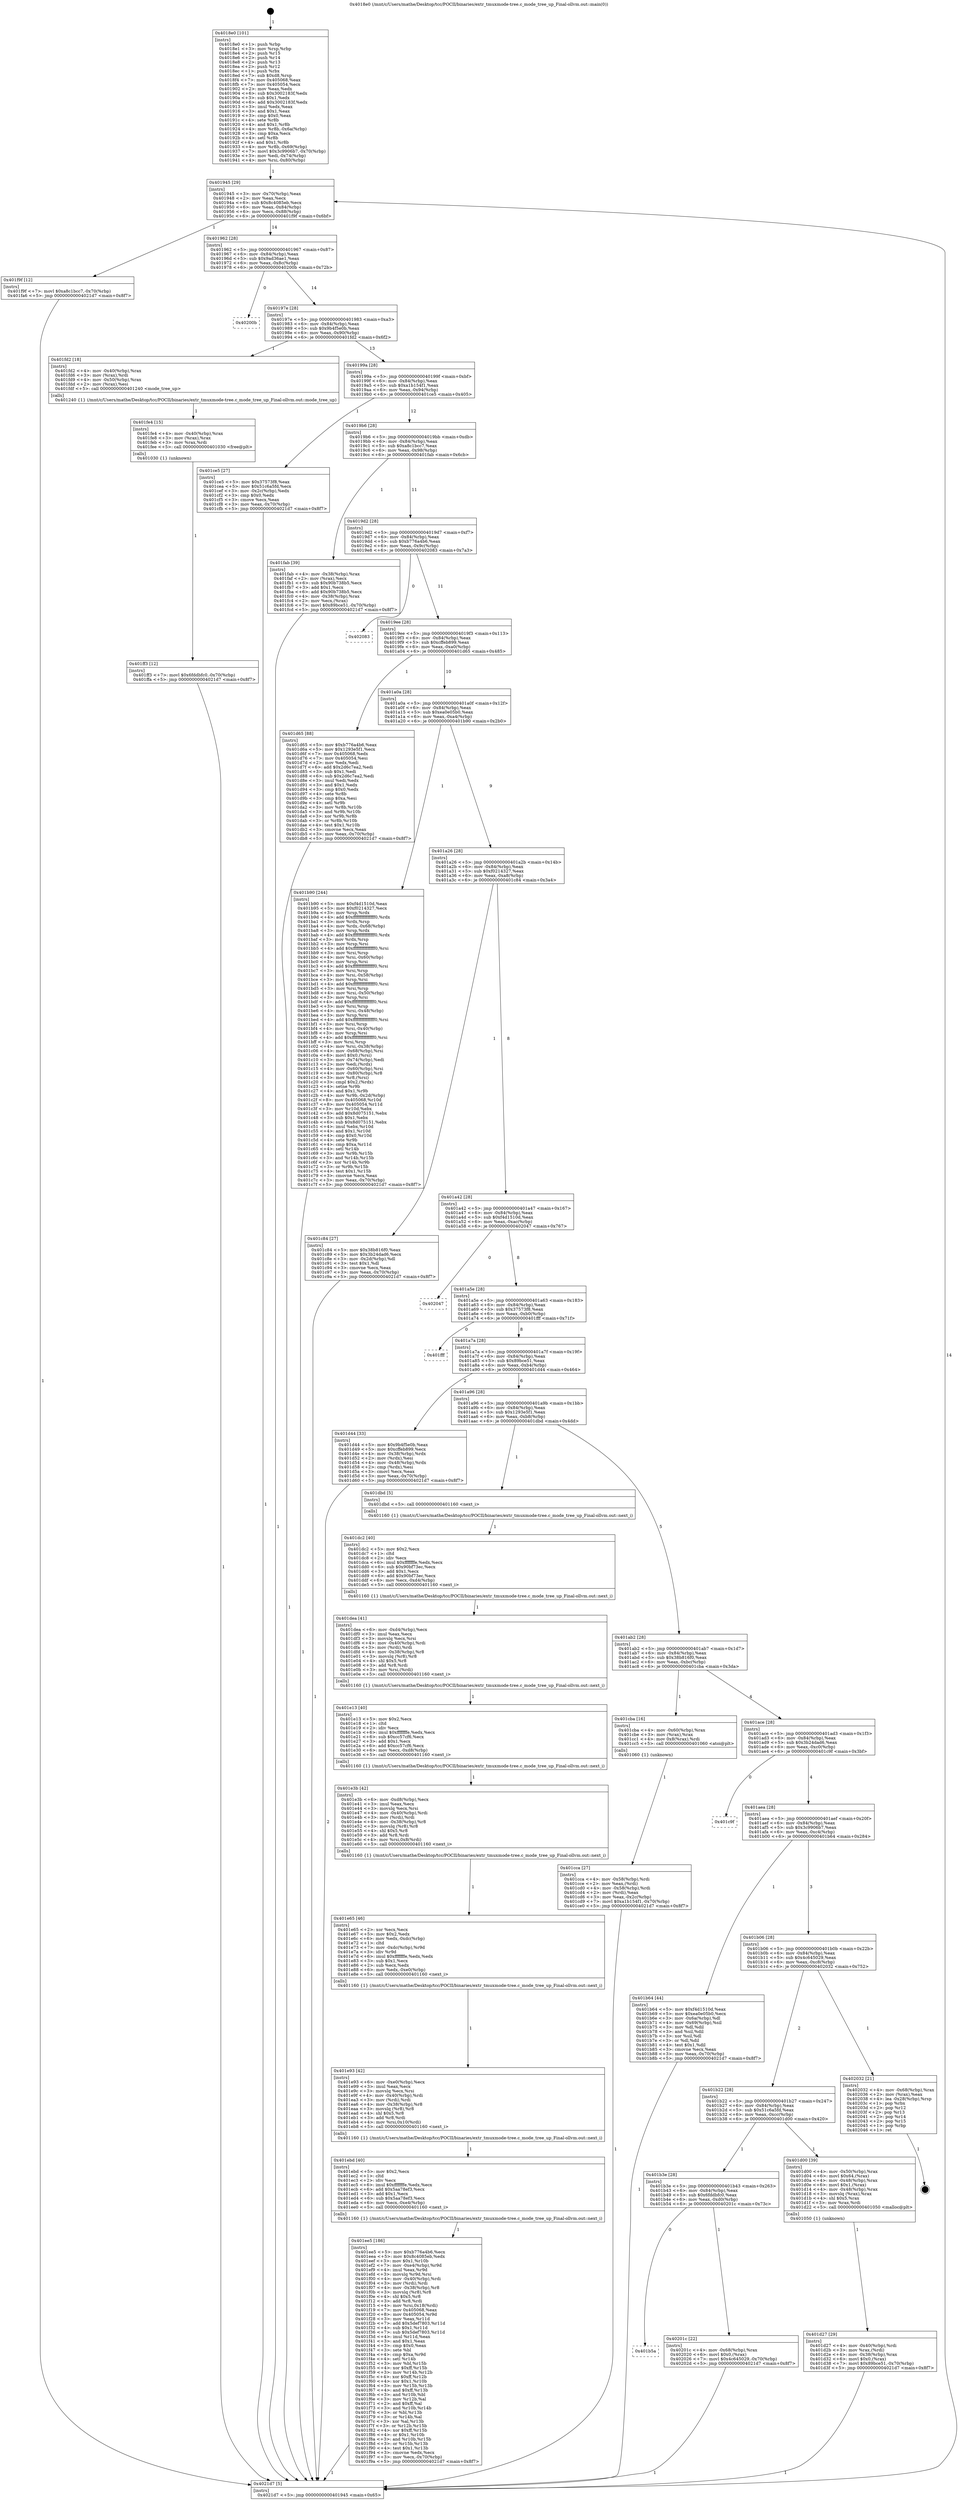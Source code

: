 digraph "0x4018e0" {
  label = "0x4018e0 (/mnt/c/Users/mathe/Desktop/tcc/POCII/binaries/extr_tmuxmode-tree.c_mode_tree_up_Final-ollvm.out::main(0))"
  labelloc = "t"
  node[shape=record]

  Entry [label="",width=0.3,height=0.3,shape=circle,fillcolor=black,style=filled]
  "0x401945" [label="{
     0x401945 [29]\l
     | [instrs]\l
     &nbsp;&nbsp;0x401945 \<+3\>: mov -0x70(%rbp),%eax\l
     &nbsp;&nbsp;0x401948 \<+2\>: mov %eax,%ecx\l
     &nbsp;&nbsp;0x40194a \<+6\>: sub $0x8c4085eb,%ecx\l
     &nbsp;&nbsp;0x401950 \<+6\>: mov %eax,-0x84(%rbp)\l
     &nbsp;&nbsp;0x401956 \<+6\>: mov %ecx,-0x88(%rbp)\l
     &nbsp;&nbsp;0x40195c \<+6\>: je 0000000000401f9f \<main+0x6bf\>\l
  }"]
  "0x401f9f" [label="{
     0x401f9f [12]\l
     | [instrs]\l
     &nbsp;&nbsp;0x401f9f \<+7\>: movl $0xa8c1bcc7,-0x70(%rbp)\l
     &nbsp;&nbsp;0x401fa6 \<+5\>: jmp 00000000004021d7 \<main+0x8f7\>\l
  }"]
  "0x401962" [label="{
     0x401962 [28]\l
     | [instrs]\l
     &nbsp;&nbsp;0x401962 \<+5\>: jmp 0000000000401967 \<main+0x87\>\l
     &nbsp;&nbsp;0x401967 \<+6\>: mov -0x84(%rbp),%eax\l
     &nbsp;&nbsp;0x40196d \<+5\>: sub $0x9ad36ae1,%eax\l
     &nbsp;&nbsp;0x401972 \<+6\>: mov %eax,-0x8c(%rbp)\l
     &nbsp;&nbsp;0x401978 \<+6\>: je 000000000040200b \<main+0x72b\>\l
  }"]
  Exit [label="",width=0.3,height=0.3,shape=circle,fillcolor=black,style=filled,peripheries=2]
  "0x40200b" [label="{
     0x40200b\l
  }", style=dashed]
  "0x40197e" [label="{
     0x40197e [28]\l
     | [instrs]\l
     &nbsp;&nbsp;0x40197e \<+5\>: jmp 0000000000401983 \<main+0xa3\>\l
     &nbsp;&nbsp;0x401983 \<+6\>: mov -0x84(%rbp),%eax\l
     &nbsp;&nbsp;0x401989 \<+5\>: sub $0x9b4f5e0b,%eax\l
     &nbsp;&nbsp;0x40198e \<+6\>: mov %eax,-0x90(%rbp)\l
     &nbsp;&nbsp;0x401994 \<+6\>: je 0000000000401fd2 \<main+0x6f2\>\l
  }"]
  "0x401b5a" [label="{
     0x401b5a\l
  }", style=dashed]
  "0x401fd2" [label="{
     0x401fd2 [18]\l
     | [instrs]\l
     &nbsp;&nbsp;0x401fd2 \<+4\>: mov -0x40(%rbp),%rax\l
     &nbsp;&nbsp;0x401fd6 \<+3\>: mov (%rax),%rdi\l
     &nbsp;&nbsp;0x401fd9 \<+4\>: mov -0x50(%rbp),%rax\l
     &nbsp;&nbsp;0x401fdd \<+2\>: mov (%rax),%esi\l
     &nbsp;&nbsp;0x401fdf \<+5\>: call 0000000000401240 \<mode_tree_up\>\l
     | [calls]\l
     &nbsp;&nbsp;0x401240 \{1\} (/mnt/c/Users/mathe/Desktop/tcc/POCII/binaries/extr_tmuxmode-tree.c_mode_tree_up_Final-ollvm.out::mode_tree_up)\l
  }"]
  "0x40199a" [label="{
     0x40199a [28]\l
     | [instrs]\l
     &nbsp;&nbsp;0x40199a \<+5\>: jmp 000000000040199f \<main+0xbf\>\l
     &nbsp;&nbsp;0x40199f \<+6\>: mov -0x84(%rbp),%eax\l
     &nbsp;&nbsp;0x4019a5 \<+5\>: sub $0xa1b154f1,%eax\l
     &nbsp;&nbsp;0x4019aa \<+6\>: mov %eax,-0x94(%rbp)\l
     &nbsp;&nbsp;0x4019b0 \<+6\>: je 0000000000401ce5 \<main+0x405\>\l
  }"]
  "0x40201c" [label="{
     0x40201c [22]\l
     | [instrs]\l
     &nbsp;&nbsp;0x40201c \<+4\>: mov -0x68(%rbp),%rax\l
     &nbsp;&nbsp;0x402020 \<+6\>: movl $0x0,(%rax)\l
     &nbsp;&nbsp;0x402026 \<+7\>: movl $0x4c645029,-0x70(%rbp)\l
     &nbsp;&nbsp;0x40202d \<+5\>: jmp 00000000004021d7 \<main+0x8f7\>\l
  }"]
  "0x401ce5" [label="{
     0x401ce5 [27]\l
     | [instrs]\l
     &nbsp;&nbsp;0x401ce5 \<+5\>: mov $0x37573f8,%eax\l
     &nbsp;&nbsp;0x401cea \<+5\>: mov $0x51c6a5fd,%ecx\l
     &nbsp;&nbsp;0x401cef \<+3\>: mov -0x2c(%rbp),%edx\l
     &nbsp;&nbsp;0x401cf2 \<+3\>: cmp $0x0,%edx\l
     &nbsp;&nbsp;0x401cf5 \<+3\>: cmove %ecx,%eax\l
     &nbsp;&nbsp;0x401cf8 \<+3\>: mov %eax,-0x70(%rbp)\l
     &nbsp;&nbsp;0x401cfb \<+5\>: jmp 00000000004021d7 \<main+0x8f7\>\l
  }"]
  "0x4019b6" [label="{
     0x4019b6 [28]\l
     | [instrs]\l
     &nbsp;&nbsp;0x4019b6 \<+5\>: jmp 00000000004019bb \<main+0xdb\>\l
     &nbsp;&nbsp;0x4019bb \<+6\>: mov -0x84(%rbp),%eax\l
     &nbsp;&nbsp;0x4019c1 \<+5\>: sub $0xa8c1bcc7,%eax\l
     &nbsp;&nbsp;0x4019c6 \<+6\>: mov %eax,-0x98(%rbp)\l
     &nbsp;&nbsp;0x4019cc \<+6\>: je 0000000000401fab \<main+0x6cb\>\l
  }"]
  "0x401ff3" [label="{
     0x401ff3 [12]\l
     | [instrs]\l
     &nbsp;&nbsp;0x401ff3 \<+7\>: movl $0x6fddbfc0,-0x70(%rbp)\l
     &nbsp;&nbsp;0x401ffa \<+5\>: jmp 00000000004021d7 \<main+0x8f7\>\l
  }"]
  "0x401fab" [label="{
     0x401fab [39]\l
     | [instrs]\l
     &nbsp;&nbsp;0x401fab \<+4\>: mov -0x38(%rbp),%rax\l
     &nbsp;&nbsp;0x401faf \<+2\>: mov (%rax),%ecx\l
     &nbsp;&nbsp;0x401fb1 \<+6\>: sub $0x90b738b5,%ecx\l
     &nbsp;&nbsp;0x401fb7 \<+3\>: add $0x1,%ecx\l
     &nbsp;&nbsp;0x401fba \<+6\>: add $0x90b738b5,%ecx\l
     &nbsp;&nbsp;0x401fc0 \<+4\>: mov -0x38(%rbp),%rax\l
     &nbsp;&nbsp;0x401fc4 \<+2\>: mov %ecx,(%rax)\l
     &nbsp;&nbsp;0x401fc6 \<+7\>: movl $0x89bce51,-0x70(%rbp)\l
     &nbsp;&nbsp;0x401fcd \<+5\>: jmp 00000000004021d7 \<main+0x8f7\>\l
  }"]
  "0x4019d2" [label="{
     0x4019d2 [28]\l
     | [instrs]\l
     &nbsp;&nbsp;0x4019d2 \<+5\>: jmp 00000000004019d7 \<main+0xf7\>\l
     &nbsp;&nbsp;0x4019d7 \<+6\>: mov -0x84(%rbp),%eax\l
     &nbsp;&nbsp;0x4019dd \<+5\>: sub $0xb776a4b6,%eax\l
     &nbsp;&nbsp;0x4019e2 \<+6\>: mov %eax,-0x9c(%rbp)\l
     &nbsp;&nbsp;0x4019e8 \<+6\>: je 0000000000402083 \<main+0x7a3\>\l
  }"]
  "0x401fe4" [label="{
     0x401fe4 [15]\l
     | [instrs]\l
     &nbsp;&nbsp;0x401fe4 \<+4\>: mov -0x40(%rbp),%rax\l
     &nbsp;&nbsp;0x401fe8 \<+3\>: mov (%rax),%rax\l
     &nbsp;&nbsp;0x401feb \<+3\>: mov %rax,%rdi\l
     &nbsp;&nbsp;0x401fee \<+5\>: call 0000000000401030 \<free@plt\>\l
     | [calls]\l
     &nbsp;&nbsp;0x401030 \{1\} (unknown)\l
  }"]
  "0x402083" [label="{
     0x402083\l
  }", style=dashed]
  "0x4019ee" [label="{
     0x4019ee [28]\l
     | [instrs]\l
     &nbsp;&nbsp;0x4019ee \<+5\>: jmp 00000000004019f3 \<main+0x113\>\l
     &nbsp;&nbsp;0x4019f3 \<+6\>: mov -0x84(%rbp),%eax\l
     &nbsp;&nbsp;0x4019f9 \<+5\>: sub $0xcffeb899,%eax\l
     &nbsp;&nbsp;0x4019fe \<+6\>: mov %eax,-0xa0(%rbp)\l
     &nbsp;&nbsp;0x401a04 \<+6\>: je 0000000000401d65 \<main+0x485\>\l
  }"]
  "0x401ee5" [label="{
     0x401ee5 [186]\l
     | [instrs]\l
     &nbsp;&nbsp;0x401ee5 \<+5\>: mov $0xb776a4b6,%ecx\l
     &nbsp;&nbsp;0x401eea \<+5\>: mov $0x8c4085eb,%edx\l
     &nbsp;&nbsp;0x401eef \<+3\>: mov $0x1,%r10b\l
     &nbsp;&nbsp;0x401ef2 \<+7\>: mov -0xe4(%rbp),%r9d\l
     &nbsp;&nbsp;0x401ef9 \<+4\>: imul %eax,%r9d\l
     &nbsp;&nbsp;0x401efd \<+3\>: movslq %r9d,%rsi\l
     &nbsp;&nbsp;0x401f00 \<+4\>: mov -0x40(%rbp),%rdi\l
     &nbsp;&nbsp;0x401f04 \<+3\>: mov (%rdi),%rdi\l
     &nbsp;&nbsp;0x401f07 \<+4\>: mov -0x38(%rbp),%r8\l
     &nbsp;&nbsp;0x401f0b \<+3\>: movslq (%r8),%r8\l
     &nbsp;&nbsp;0x401f0e \<+4\>: shl $0x5,%r8\l
     &nbsp;&nbsp;0x401f12 \<+3\>: add %r8,%rdi\l
     &nbsp;&nbsp;0x401f15 \<+4\>: mov %rsi,0x18(%rdi)\l
     &nbsp;&nbsp;0x401f19 \<+7\>: mov 0x405068,%eax\l
     &nbsp;&nbsp;0x401f20 \<+8\>: mov 0x405054,%r9d\l
     &nbsp;&nbsp;0x401f28 \<+3\>: mov %eax,%r11d\l
     &nbsp;&nbsp;0x401f2b \<+7\>: add $0x5def7803,%r11d\l
     &nbsp;&nbsp;0x401f32 \<+4\>: sub $0x1,%r11d\l
     &nbsp;&nbsp;0x401f36 \<+7\>: sub $0x5def7803,%r11d\l
     &nbsp;&nbsp;0x401f3d \<+4\>: imul %r11d,%eax\l
     &nbsp;&nbsp;0x401f41 \<+3\>: and $0x1,%eax\l
     &nbsp;&nbsp;0x401f44 \<+3\>: cmp $0x0,%eax\l
     &nbsp;&nbsp;0x401f47 \<+3\>: sete %bl\l
     &nbsp;&nbsp;0x401f4a \<+4\>: cmp $0xa,%r9d\l
     &nbsp;&nbsp;0x401f4e \<+4\>: setl %r14b\l
     &nbsp;&nbsp;0x401f52 \<+3\>: mov %bl,%r15b\l
     &nbsp;&nbsp;0x401f55 \<+4\>: xor $0xff,%r15b\l
     &nbsp;&nbsp;0x401f59 \<+3\>: mov %r14b,%r12b\l
     &nbsp;&nbsp;0x401f5c \<+4\>: xor $0xff,%r12b\l
     &nbsp;&nbsp;0x401f60 \<+4\>: xor $0x1,%r10b\l
     &nbsp;&nbsp;0x401f64 \<+3\>: mov %r15b,%r13b\l
     &nbsp;&nbsp;0x401f67 \<+4\>: and $0xff,%r13b\l
     &nbsp;&nbsp;0x401f6b \<+3\>: and %r10b,%bl\l
     &nbsp;&nbsp;0x401f6e \<+3\>: mov %r12b,%al\l
     &nbsp;&nbsp;0x401f71 \<+2\>: and $0xff,%al\l
     &nbsp;&nbsp;0x401f73 \<+3\>: and %r10b,%r14b\l
     &nbsp;&nbsp;0x401f76 \<+3\>: or %bl,%r13b\l
     &nbsp;&nbsp;0x401f79 \<+3\>: or %r14b,%al\l
     &nbsp;&nbsp;0x401f7c \<+3\>: xor %al,%r13b\l
     &nbsp;&nbsp;0x401f7f \<+3\>: or %r12b,%r15b\l
     &nbsp;&nbsp;0x401f82 \<+4\>: xor $0xff,%r15b\l
     &nbsp;&nbsp;0x401f86 \<+4\>: or $0x1,%r10b\l
     &nbsp;&nbsp;0x401f8a \<+3\>: and %r10b,%r15b\l
     &nbsp;&nbsp;0x401f8d \<+3\>: or %r15b,%r13b\l
     &nbsp;&nbsp;0x401f90 \<+4\>: test $0x1,%r13b\l
     &nbsp;&nbsp;0x401f94 \<+3\>: cmovne %edx,%ecx\l
     &nbsp;&nbsp;0x401f97 \<+3\>: mov %ecx,-0x70(%rbp)\l
     &nbsp;&nbsp;0x401f9a \<+5\>: jmp 00000000004021d7 \<main+0x8f7\>\l
  }"]
  "0x401d65" [label="{
     0x401d65 [88]\l
     | [instrs]\l
     &nbsp;&nbsp;0x401d65 \<+5\>: mov $0xb776a4b6,%eax\l
     &nbsp;&nbsp;0x401d6a \<+5\>: mov $0x1293e5f1,%ecx\l
     &nbsp;&nbsp;0x401d6f \<+7\>: mov 0x405068,%edx\l
     &nbsp;&nbsp;0x401d76 \<+7\>: mov 0x405054,%esi\l
     &nbsp;&nbsp;0x401d7d \<+2\>: mov %edx,%edi\l
     &nbsp;&nbsp;0x401d7f \<+6\>: add $0x2d6c7ea2,%edi\l
     &nbsp;&nbsp;0x401d85 \<+3\>: sub $0x1,%edi\l
     &nbsp;&nbsp;0x401d88 \<+6\>: sub $0x2d6c7ea2,%edi\l
     &nbsp;&nbsp;0x401d8e \<+3\>: imul %edi,%edx\l
     &nbsp;&nbsp;0x401d91 \<+3\>: and $0x1,%edx\l
     &nbsp;&nbsp;0x401d94 \<+3\>: cmp $0x0,%edx\l
     &nbsp;&nbsp;0x401d97 \<+4\>: sete %r8b\l
     &nbsp;&nbsp;0x401d9b \<+3\>: cmp $0xa,%esi\l
     &nbsp;&nbsp;0x401d9e \<+4\>: setl %r9b\l
     &nbsp;&nbsp;0x401da2 \<+3\>: mov %r8b,%r10b\l
     &nbsp;&nbsp;0x401da5 \<+3\>: and %r9b,%r10b\l
     &nbsp;&nbsp;0x401da8 \<+3\>: xor %r9b,%r8b\l
     &nbsp;&nbsp;0x401dab \<+3\>: or %r8b,%r10b\l
     &nbsp;&nbsp;0x401dae \<+4\>: test $0x1,%r10b\l
     &nbsp;&nbsp;0x401db2 \<+3\>: cmovne %ecx,%eax\l
     &nbsp;&nbsp;0x401db5 \<+3\>: mov %eax,-0x70(%rbp)\l
     &nbsp;&nbsp;0x401db8 \<+5\>: jmp 00000000004021d7 \<main+0x8f7\>\l
  }"]
  "0x401a0a" [label="{
     0x401a0a [28]\l
     | [instrs]\l
     &nbsp;&nbsp;0x401a0a \<+5\>: jmp 0000000000401a0f \<main+0x12f\>\l
     &nbsp;&nbsp;0x401a0f \<+6\>: mov -0x84(%rbp),%eax\l
     &nbsp;&nbsp;0x401a15 \<+5\>: sub $0xea0e05b0,%eax\l
     &nbsp;&nbsp;0x401a1a \<+6\>: mov %eax,-0xa4(%rbp)\l
     &nbsp;&nbsp;0x401a20 \<+6\>: je 0000000000401b90 \<main+0x2b0\>\l
  }"]
  "0x401ebd" [label="{
     0x401ebd [40]\l
     | [instrs]\l
     &nbsp;&nbsp;0x401ebd \<+5\>: mov $0x2,%ecx\l
     &nbsp;&nbsp;0x401ec2 \<+1\>: cltd\l
     &nbsp;&nbsp;0x401ec3 \<+2\>: idiv %ecx\l
     &nbsp;&nbsp;0x401ec5 \<+6\>: imul $0xfffffffe,%edx,%ecx\l
     &nbsp;&nbsp;0x401ecb \<+6\>: add $0x5aa78ef3,%ecx\l
     &nbsp;&nbsp;0x401ed1 \<+3\>: add $0x1,%ecx\l
     &nbsp;&nbsp;0x401ed4 \<+6\>: sub $0x5aa78ef3,%ecx\l
     &nbsp;&nbsp;0x401eda \<+6\>: mov %ecx,-0xe4(%rbp)\l
     &nbsp;&nbsp;0x401ee0 \<+5\>: call 0000000000401160 \<next_i\>\l
     | [calls]\l
     &nbsp;&nbsp;0x401160 \{1\} (/mnt/c/Users/mathe/Desktop/tcc/POCII/binaries/extr_tmuxmode-tree.c_mode_tree_up_Final-ollvm.out::next_i)\l
  }"]
  "0x401b90" [label="{
     0x401b90 [244]\l
     | [instrs]\l
     &nbsp;&nbsp;0x401b90 \<+5\>: mov $0xf4d1510d,%eax\l
     &nbsp;&nbsp;0x401b95 \<+5\>: mov $0xf0214327,%ecx\l
     &nbsp;&nbsp;0x401b9a \<+3\>: mov %rsp,%rdx\l
     &nbsp;&nbsp;0x401b9d \<+4\>: add $0xfffffffffffffff0,%rdx\l
     &nbsp;&nbsp;0x401ba1 \<+3\>: mov %rdx,%rsp\l
     &nbsp;&nbsp;0x401ba4 \<+4\>: mov %rdx,-0x68(%rbp)\l
     &nbsp;&nbsp;0x401ba8 \<+3\>: mov %rsp,%rdx\l
     &nbsp;&nbsp;0x401bab \<+4\>: add $0xfffffffffffffff0,%rdx\l
     &nbsp;&nbsp;0x401baf \<+3\>: mov %rdx,%rsp\l
     &nbsp;&nbsp;0x401bb2 \<+3\>: mov %rsp,%rsi\l
     &nbsp;&nbsp;0x401bb5 \<+4\>: add $0xfffffffffffffff0,%rsi\l
     &nbsp;&nbsp;0x401bb9 \<+3\>: mov %rsi,%rsp\l
     &nbsp;&nbsp;0x401bbc \<+4\>: mov %rsi,-0x60(%rbp)\l
     &nbsp;&nbsp;0x401bc0 \<+3\>: mov %rsp,%rsi\l
     &nbsp;&nbsp;0x401bc3 \<+4\>: add $0xfffffffffffffff0,%rsi\l
     &nbsp;&nbsp;0x401bc7 \<+3\>: mov %rsi,%rsp\l
     &nbsp;&nbsp;0x401bca \<+4\>: mov %rsi,-0x58(%rbp)\l
     &nbsp;&nbsp;0x401bce \<+3\>: mov %rsp,%rsi\l
     &nbsp;&nbsp;0x401bd1 \<+4\>: add $0xfffffffffffffff0,%rsi\l
     &nbsp;&nbsp;0x401bd5 \<+3\>: mov %rsi,%rsp\l
     &nbsp;&nbsp;0x401bd8 \<+4\>: mov %rsi,-0x50(%rbp)\l
     &nbsp;&nbsp;0x401bdc \<+3\>: mov %rsp,%rsi\l
     &nbsp;&nbsp;0x401bdf \<+4\>: add $0xfffffffffffffff0,%rsi\l
     &nbsp;&nbsp;0x401be3 \<+3\>: mov %rsi,%rsp\l
     &nbsp;&nbsp;0x401be6 \<+4\>: mov %rsi,-0x48(%rbp)\l
     &nbsp;&nbsp;0x401bea \<+3\>: mov %rsp,%rsi\l
     &nbsp;&nbsp;0x401bed \<+4\>: add $0xfffffffffffffff0,%rsi\l
     &nbsp;&nbsp;0x401bf1 \<+3\>: mov %rsi,%rsp\l
     &nbsp;&nbsp;0x401bf4 \<+4\>: mov %rsi,-0x40(%rbp)\l
     &nbsp;&nbsp;0x401bf8 \<+3\>: mov %rsp,%rsi\l
     &nbsp;&nbsp;0x401bfb \<+4\>: add $0xfffffffffffffff0,%rsi\l
     &nbsp;&nbsp;0x401bff \<+3\>: mov %rsi,%rsp\l
     &nbsp;&nbsp;0x401c02 \<+4\>: mov %rsi,-0x38(%rbp)\l
     &nbsp;&nbsp;0x401c06 \<+4\>: mov -0x68(%rbp),%rsi\l
     &nbsp;&nbsp;0x401c0a \<+6\>: movl $0x0,(%rsi)\l
     &nbsp;&nbsp;0x401c10 \<+3\>: mov -0x74(%rbp),%edi\l
     &nbsp;&nbsp;0x401c13 \<+2\>: mov %edi,(%rdx)\l
     &nbsp;&nbsp;0x401c15 \<+4\>: mov -0x60(%rbp),%rsi\l
     &nbsp;&nbsp;0x401c19 \<+4\>: mov -0x80(%rbp),%r8\l
     &nbsp;&nbsp;0x401c1d \<+3\>: mov %r8,(%rsi)\l
     &nbsp;&nbsp;0x401c20 \<+3\>: cmpl $0x2,(%rdx)\l
     &nbsp;&nbsp;0x401c23 \<+4\>: setne %r9b\l
     &nbsp;&nbsp;0x401c27 \<+4\>: and $0x1,%r9b\l
     &nbsp;&nbsp;0x401c2b \<+4\>: mov %r9b,-0x2d(%rbp)\l
     &nbsp;&nbsp;0x401c2f \<+8\>: mov 0x405068,%r10d\l
     &nbsp;&nbsp;0x401c37 \<+8\>: mov 0x405054,%r11d\l
     &nbsp;&nbsp;0x401c3f \<+3\>: mov %r10d,%ebx\l
     &nbsp;&nbsp;0x401c42 \<+6\>: add $0x8d075151,%ebx\l
     &nbsp;&nbsp;0x401c48 \<+3\>: sub $0x1,%ebx\l
     &nbsp;&nbsp;0x401c4b \<+6\>: sub $0x8d075151,%ebx\l
     &nbsp;&nbsp;0x401c51 \<+4\>: imul %ebx,%r10d\l
     &nbsp;&nbsp;0x401c55 \<+4\>: and $0x1,%r10d\l
     &nbsp;&nbsp;0x401c59 \<+4\>: cmp $0x0,%r10d\l
     &nbsp;&nbsp;0x401c5d \<+4\>: sete %r9b\l
     &nbsp;&nbsp;0x401c61 \<+4\>: cmp $0xa,%r11d\l
     &nbsp;&nbsp;0x401c65 \<+4\>: setl %r14b\l
     &nbsp;&nbsp;0x401c69 \<+3\>: mov %r9b,%r15b\l
     &nbsp;&nbsp;0x401c6c \<+3\>: and %r14b,%r15b\l
     &nbsp;&nbsp;0x401c6f \<+3\>: xor %r14b,%r9b\l
     &nbsp;&nbsp;0x401c72 \<+3\>: or %r9b,%r15b\l
     &nbsp;&nbsp;0x401c75 \<+4\>: test $0x1,%r15b\l
     &nbsp;&nbsp;0x401c79 \<+3\>: cmovne %ecx,%eax\l
     &nbsp;&nbsp;0x401c7c \<+3\>: mov %eax,-0x70(%rbp)\l
     &nbsp;&nbsp;0x401c7f \<+5\>: jmp 00000000004021d7 \<main+0x8f7\>\l
  }"]
  "0x401a26" [label="{
     0x401a26 [28]\l
     | [instrs]\l
     &nbsp;&nbsp;0x401a26 \<+5\>: jmp 0000000000401a2b \<main+0x14b\>\l
     &nbsp;&nbsp;0x401a2b \<+6\>: mov -0x84(%rbp),%eax\l
     &nbsp;&nbsp;0x401a31 \<+5\>: sub $0xf0214327,%eax\l
     &nbsp;&nbsp;0x401a36 \<+6\>: mov %eax,-0xa8(%rbp)\l
     &nbsp;&nbsp;0x401a3c \<+6\>: je 0000000000401c84 \<main+0x3a4\>\l
  }"]
  "0x401e93" [label="{
     0x401e93 [42]\l
     | [instrs]\l
     &nbsp;&nbsp;0x401e93 \<+6\>: mov -0xe0(%rbp),%ecx\l
     &nbsp;&nbsp;0x401e99 \<+3\>: imul %eax,%ecx\l
     &nbsp;&nbsp;0x401e9c \<+3\>: movslq %ecx,%rsi\l
     &nbsp;&nbsp;0x401e9f \<+4\>: mov -0x40(%rbp),%rdi\l
     &nbsp;&nbsp;0x401ea3 \<+3\>: mov (%rdi),%rdi\l
     &nbsp;&nbsp;0x401ea6 \<+4\>: mov -0x38(%rbp),%r8\l
     &nbsp;&nbsp;0x401eaa \<+3\>: movslq (%r8),%r8\l
     &nbsp;&nbsp;0x401ead \<+4\>: shl $0x5,%r8\l
     &nbsp;&nbsp;0x401eb1 \<+3\>: add %r8,%rdi\l
     &nbsp;&nbsp;0x401eb4 \<+4\>: mov %rsi,0x10(%rdi)\l
     &nbsp;&nbsp;0x401eb8 \<+5\>: call 0000000000401160 \<next_i\>\l
     | [calls]\l
     &nbsp;&nbsp;0x401160 \{1\} (/mnt/c/Users/mathe/Desktop/tcc/POCII/binaries/extr_tmuxmode-tree.c_mode_tree_up_Final-ollvm.out::next_i)\l
  }"]
  "0x401c84" [label="{
     0x401c84 [27]\l
     | [instrs]\l
     &nbsp;&nbsp;0x401c84 \<+5\>: mov $0x38b816f0,%eax\l
     &nbsp;&nbsp;0x401c89 \<+5\>: mov $0x3b24dad6,%ecx\l
     &nbsp;&nbsp;0x401c8e \<+3\>: mov -0x2d(%rbp),%dl\l
     &nbsp;&nbsp;0x401c91 \<+3\>: test $0x1,%dl\l
     &nbsp;&nbsp;0x401c94 \<+3\>: cmovne %ecx,%eax\l
     &nbsp;&nbsp;0x401c97 \<+3\>: mov %eax,-0x70(%rbp)\l
     &nbsp;&nbsp;0x401c9a \<+5\>: jmp 00000000004021d7 \<main+0x8f7\>\l
  }"]
  "0x401a42" [label="{
     0x401a42 [28]\l
     | [instrs]\l
     &nbsp;&nbsp;0x401a42 \<+5\>: jmp 0000000000401a47 \<main+0x167\>\l
     &nbsp;&nbsp;0x401a47 \<+6\>: mov -0x84(%rbp),%eax\l
     &nbsp;&nbsp;0x401a4d \<+5\>: sub $0xf4d1510d,%eax\l
     &nbsp;&nbsp;0x401a52 \<+6\>: mov %eax,-0xac(%rbp)\l
     &nbsp;&nbsp;0x401a58 \<+6\>: je 0000000000402047 \<main+0x767\>\l
  }"]
  "0x401e65" [label="{
     0x401e65 [46]\l
     | [instrs]\l
     &nbsp;&nbsp;0x401e65 \<+2\>: xor %ecx,%ecx\l
     &nbsp;&nbsp;0x401e67 \<+5\>: mov $0x2,%edx\l
     &nbsp;&nbsp;0x401e6c \<+6\>: mov %edx,-0xdc(%rbp)\l
     &nbsp;&nbsp;0x401e72 \<+1\>: cltd\l
     &nbsp;&nbsp;0x401e73 \<+7\>: mov -0xdc(%rbp),%r9d\l
     &nbsp;&nbsp;0x401e7a \<+3\>: idiv %r9d\l
     &nbsp;&nbsp;0x401e7d \<+6\>: imul $0xfffffffe,%edx,%edx\l
     &nbsp;&nbsp;0x401e83 \<+3\>: sub $0x1,%ecx\l
     &nbsp;&nbsp;0x401e86 \<+2\>: sub %ecx,%edx\l
     &nbsp;&nbsp;0x401e88 \<+6\>: mov %edx,-0xe0(%rbp)\l
     &nbsp;&nbsp;0x401e8e \<+5\>: call 0000000000401160 \<next_i\>\l
     | [calls]\l
     &nbsp;&nbsp;0x401160 \{1\} (/mnt/c/Users/mathe/Desktop/tcc/POCII/binaries/extr_tmuxmode-tree.c_mode_tree_up_Final-ollvm.out::next_i)\l
  }"]
  "0x402047" [label="{
     0x402047\l
  }", style=dashed]
  "0x401a5e" [label="{
     0x401a5e [28]\l
     | [instrs]\l
     &nbsp;&nbsp;0x401a5e \<+5\>: jmp 0000000000401a63 \<main+0x183\>\l
     &nbsp;&nbsp;0x401a63 \<+6\>: mov -0x84(%rbp),%eax\l
     &nbsp;&nbsp;0x401a69 \<+5\>: sub $0x37573f8,%eax\l
     &nbsp;&nbsp;0x401a6e \<+6\>: mov %eax,-0xb0(%rbp)\l
     &nbsp;&nbsp;0x401a74 \<+6\>: je 0000000000401fff \<main+0x71f\>\l
  }"]
  "0x401e3b" [label="{
     0x401e3b [42]\l
     | [instrs]\l
     &nbsp;&nbsp;0x401e3b \<+6\>: mov -0xd8(%rbp),%ecx\l
     &nbsp;&nbsp;0x401e41 \<+3\>: imul %eax,%ecx\l
     &nbsp;&nbsp;0x401e44 \<+3\>: movslq %ecx,%rsi\l
     &nbsp;&nbsp;0x401e47 \<+4\>: mov -0x40(%rbp),%rdi\l
     &nbsp;&nbsp;0x401e4b \<+3\>: mov (%rdi),%rdi\l
     &nbsp;&nbsp;0x401e4e \<+4\>: mov -0x38(%rbp),%r8\l
     &nbsp;&nbsp;0x401e52 \<+3\>: movslq (%r8),%r8\l
     &nbsp;&nbsp;0x401e55 \<+4\>: shl $0x5,%r8\l
     &nbsp;&nbsp;0x401e59 \<+3\>: add %r8,%rdi\l
     &nbsp;&nbsp;0x401e5c \<+4\>: mov %rsi,0x8(%rdi)\l
     &nbsp;&nbsp;0x401e60 \<+5\>: call 0000000000401160 \<next_i\>\l
     | [calls]\l
     &nbsp;&nbsp;0x401160 \{1\} (/mnt/c/Users/mathe/Desktop/tcc/POCII/binaries/extr_tmuxmode-tree.c_mode_tree_up_Final-ollvm.out::next_i)\l
  }"]
  "0x401fff" [label="{
     0x401fff\l
  }", style=dashed]
  "0x401a7a" [label="{
     0x401a7a [28]\l
     | [instrs]\l
     &nbsp;&nbsp;0x401a7a \<+5\>: jmp 0000000000401a7f \<main+0x19f\>\l
     &nbsp;&nbsp;0x401a7f \<+6\>: mov -0x84(%rbp),%eax\l
     &nbsp;&nbsp;0x401a85 \<+5\>: sub $0x89bce51,%eax\l
     &nbsp;&nbsp;0x401a8a \<+6\>: mov %eax,-0xb4(%rbp)\l
     &nbsp;&nbsp;0x401a90 \<+6\>: je 0000000000401d44 \<main+0x464\>\l
  }"]
  "0x401e13" [label="{
     0x401e13 [40]\l
     | [instrs]\l
     &nbsp;&nbsp;0x401e13 \<+5\>: mov $0x2,%ecx\l
     &nbsp;&nbsp;0x401e18 \<+1\>: cltd\l
     &nbsp;&nbsp;0x401e19 \<+2\>: idiv %ecx\l
     &nbsp;&nbsp;0x401e1b \<+6\>: imul $0xfffffffe,%edx,%ecx\l
     &nbsp;&nbsp;0x401e21 \<+6\>: sub $0xcc57cf6,%ecx\l
     &nbsp;&nbsp;0x401e27 \<+3\>: add $0x1,%ecx\l
     &nbsp;&nbsp;0x401e2a \<+6\>: add $0xcc57cf6,%ecx\l
     &nbsp;&nbsp;0x401e30 \<+6\>: mov %ecx,-0xd8(%rbp)\l
     &nbsp;&nbsp;0x401e36 \<+5\>: call 0000000000401160 \<next_i\>\l
     | [calls]\l
     &nbsp;&nbsp;0x401160 \{1\} (/mnt/c/Users/mathe/Desktop/tcc/POCII/binaries/extr_tmuxmode-tree.c_mode_tree_up_Final-ollvm.out::next_i)\l
  }"]
  "0x401d44" [label="{
     0x401d44 [33]\l
     | [instrs]\l
     &nbsp;&nbsp;0x401d44 \<+5\>: mov $0x9b4f5e0b,%eax\l
     &nbsp;&nbsp;0x401d49 \<+5\>: mov $0xcffeb899,%ecx\l
     &nbsp;&nbsp;0x401d4e \<+4\>: mov -0x38(%rbp),%rdx\l
     &nbsp;&nbsp;0x401d52 \<+2\>: mov (%rdx),%esi\l
     &nbsp;&nbsp;0x401d54 \<+4\>: mov -0x48(%rbp),%rdx\l
     &nbsp;&nbsp;0x401d58 \<+2\>: cmp (%rdx),%esi\l
     &nbsp;&nbsp;0x401d5a \<+3\>: cmovl %ecx,%eax\l
     &nbsp;&nbsp;0x401d5d \<+3\>: mov %eax,-0x70(%rbp)\l
     &nbsp;&nbsp;0x401d60 \<+5\>: jmp 00000000004021d7 \<main+0x8f7\>\l
  }"]
  "0x401a96" [label="{
     0x401a96 [28]\l
     | [instrs]\l
     &nbsp;&nbsp;0x401a96 \<+5\>: jmp 0000000000401a9b \<main+0x1bb\>\l
     &nbsp;&nbsp;0x401a9b \<+6\>: mov -0x84(%rbp),%eax\l
     &nbsp;&nbsp;0x401aa1 \<+5\>: sub $0x1293e5f1,%eax\l
     &nbsp;&nbsp;0x401aa6 \<+6\>: mov %eax,-0xb8(%rbp)\l
     &nbsp;&nbsp;0x401aac \<+6\>: je 0000000000401dbd \<main+0x4dd\>\l
  }"]
  "0x401dea" [label="{
     0x401dea [41]\l
     | [instrs]\l
     &nbsp;&nbsp;0x401dea \<+6\>: mov -0xd4(%rbp),%ecx\l
     &nbsp;&nbsp;0x401df0 \<+3\>: imul %eax,%ecx\l
     &nbsp;&nbsp;0x401df3 \<+3\>: movslq %ecx,%rsi\l
     &nbsp;&nbsp;0x401df6 \<+4\>: mov -0x40(%rbp),%rdi\l
     &nbsp;&nbsp;0x401dfa \<+3\>: mov (%rdi),%rdi\l
     &nbsp;&nbsp;0x401dfd \<+4\>: mov -0x38(%rbp),%r8\l
     &nbsp;&nbsp;0x401e01 \<+3\>: movslq (%r8),%r8\l
     &nbsp;&nbsp;0x401e04 \<+4\>: shl $0x5,%r8\l
     &nbsp;&nbsp;0x401e08 \<+3\>: add %r8,%rdi\l
     &nbsp;&nbsp;0x401e0b \<+3\>: mov %rsi,(%rdi)\l
     &nbsp;&nbsp;0x401e0e \<+5\>: call 0000000000401160 \<next_i\>\l
     | [calls]\l
     &nbsp;&nbsp;0x401160 \{1\} (/mnt/c/Users/mathe/Desktop/tcc/POCII/binaries/extr_tmuxmode-tree.c_mode_tree_up_Final-ollvm.out::next_i)\l
  }"]
  "0x401dbd" [label="{
     0x401dbd [5]\l
     | [instrs]\l
     &nbsp;&nbsp;0x401dbd \<+5\>: call 0000000000401160 \<next_i\>\l
     | [calls]\l
     &nbsp;&nbsp;0x401160 \{1\} (/mnt/c/Users/mathe/Desktop/tcc/POCII/binaries/extr_tmuxmode-tree.c_mode_tree_up_Final-ollvm.out::next_i)\l
  }"]
  "0x401ab2" [label="{
     0x401ab2 [28]\l
     | [instrs]\l
     &nbsp;&nbsp;0x401ab2 \<+5\>: jmp 0000000000401ab7 \<main+0x1d7\>\l
     &nbsp;&nbsp;0x401ab7 \<+6\>: mov -0x84(%rbp),%eax\l
     &nbsp;&nbsp;0x401abd \<+5\>: sub $0x38b816f0,%eax\l
     &nbsp;&nbsp;0x401ac2 \<+6\>: mov %eax,-0xbc(%rbp)\l
     &nbsp;&nbsp;0x401ac8 \<+6\>: je 0000000000401cba \<main+0x3da\>\l
  }"]
  "0x401dc2" [label="{
     0x401dc2 [40]\l
     | [instrs]\l
     &nbsp;&nbsp;0x401dc2 \<+5\>: mov $0x2,%ecx\l
     &nbsp;&nbsp;0x401dc7 \<+1\>: cltd\l
     &nbsp;&nbsp;0x401dc8 \<+2\>: idiv %ecx\l
     &nbsp;&nbsp;0x401dca \<+6\>: imul $0xfffffffe,%edx,%ecx\l
     &nbsp;&nbsp;0x401dd0 \<+6\>: sub $0x90bf73ec,%ecx\l
     &nbsp;&nbsp;0x401dd6 \<+3\>: add $0x1,%ecx\l
     &nbsp;&nbsp;0x401dd9 \<+6\>: add $0x90bf73ec,%ecx\l
     &nbsp;&nbsp;0x401ddf \<+6\>: mov %ecx,-0xd4(%rbp)\l
     &nbsp;&nbsp;0x401de5 \<+5\>: call 0000000000401160 \<next_i\>\l
     | [calls]\l
     &nbsp;&nbsp;0x401160 \{1\} (/mnt/c/Users/mathe/Desktop/tcc/POCII/binaries/extr_tmuxmode-tree.c_mode_tree_up_Final-ollvm.out::next_i)\l
  }"]
  "0x401cba" [label="{
     0x401cba [16]\l
     | [instrs]\l
     &nbsp;&nbsp;0x401cba \<+4\>: mov -0x60(%rbp),%rax\l
     &nbsp;&nbsp;0x401cbe \<+3\>: mov (%rax),%rax\l
     &nbsp;&nbsp;0x401cc1 \<+4\>: mov 0x8(%rax),%rdi\l
     &nbsp;&nbsp;0x401cc5 \<+5\>: call 0000000000401060 \<atoi@plt\>\l
     | [calls]\l
     &nbsp;&nbsp;0x401060 \{1\} (unknown)\l
  }"]
  "0x401ace" [label="{
     0x401ace [28]\l
     | [instrs]\l
     &nbsp;&nbsp;0x401ace \<+5\>: jmp 0000000000401ad3 \<main+0x1f3\>\l
     &nbsp;&nbsp;0x401ad3 \<+6\>: mov -0x84(%rbp),%eax\l
     &nbsp;&nbsp;0x401ad9 \<+5\>: sub $0x3b24dad6,%eax\l
     &nbsp;&nbsp;0x401ade \<+6\>: mov %eax,-0xc0(%rbp)\l
     &nbsp;&nbsp;0x401ae4 \<+6\>: je 0000000000401c9f \<main+0x3bf\>\l
  }"]
  "0x401d27" [label="{
     0x401d27 [29]\l
     | [instrs]\l
     &nbsp;&nbsp;0x401d27 \<+4\>: mov -0x40(%rbp),%rdi\l
     &nbsp;&nbsp;0x401d2b \<+3\>: mov %rax,(%rdi)\l
     &nbsp;&nbsp;0x401d2e \<+4\>: mov -0x38(%rbp),%rax\l
     &nbsp;&nbsp;0x401d32 \<+6\>: movl $0x0,(%rax)\l
     &nbsp;&nbsp;0x401d38 \<+7\>: movl $0x89bce51,-0x70(%rbp)\l
     &nbsp;&nbsp;0x401d3f \<+5\>: jmp 00000000004021d7 \<main+0x8f7\>\l
  }"]
  "0x401c9f" [label="{
     0x401c9f\l
  }", style=dashed]
  "0x401aea" [label="{
     0x401aea [28]\l
     | [instrs]\l
     &nbsp;&nbsp;0x401aea \<+5\>: jmp 0000000000401aef \<main+0x20f\>\l
     &nbsp;&nbsp;0x401aef \<+6\>: mov -0x84(%rbp),%eax\l
     &nbsp;&nbsp;0x401af5 \<+5\>: sub $0x3c9906b7,%eax\l
     &nbsp;&nbsp;0x401afa \<+6\>: mov %eax,-0xc4(%rbp)\l
     &nbsp;&nbsp;0x401b00 \<+6\>: je 0000000000401b64 \<main+0x284\>\l
  }"]
  "0x401b3e" [label="{
     0x401b3e [28]\l
     | [instrs]\l
     &nbsp;&nbsp;0x401b3e \<+5\>: jmp 0000000000401b43 \<main+0x263\>\l
     &nbsp;&nbsp;0x401b43 \<+6\>: mov -0x84(%rbp),%eax\l
     &nbsp;&nbsp;0x401b49 \<+5\>: sub $0x6fddbfc0,%eax\l
     &nbsp;&nbsp;0x401b4e \<+6\>: mov %eax,-0xd0(%rbp)\l
     &nbsp;&nbsp;0x401b54 \<+6\>: je 000000000040201c \<main+0x73c\>\l
  }"]
  "0x401b64" [label="{
     0x401b64 [44]\l
     | [instrs]\l
     &nbsp;&nbsp;0x401b64 \<+5\>: mov $0xf4d1510d,%eax\l
     &nbsp;&nbsp;0x401b69 \<+5\>: mov $0xea0e05b0,%ecx\l
     &nbsp;&nbsp;0x401b6e \<+3\>: mov -0x6a(%rbp),%dl\l
     &nbsp;&nbsp;0x401b71 \<+4\>: mov -0x69(%rbp),%sil\l
     &nbsp;&nbsp;0x401b75 \<+3\>: mov %dl,%dil\l
     &nbsp;&nbsp;0x401b78 \<+3\>: and %sil,%dil\l
     &nbsp;&nbsp;0x401b7b \<+3\>: xor %sil,%dl\l
     &nbsp;&nbsp;0x401b7e \<+3\>: or %dl,%dil\l
     &nbsp;&nbsp;0x401b81 \<+4\>: test $0x1,%dil\l
     &nbsp;&nbsp;0x401b85 \<+3\>: cmovne %ecx,%eax\l
     &nbsp;&nbsp;0x401b88 \<+3\>: mov %eax,-0x70(%rbp)\l
     &nbsp;&nbsp;0x401b8b \<+5\>: jmp 00000000004021d7 \<main+0x8f7\>\l
  }"]
  "0x401b06" [label="{
     0x401b06 [28]\l
     | [instrs]\l
     &nbsp;&nbsp;0x401b06 \<+5\>: jmp 0000000000401b0b \<main+0x22b\>\l
     &nbsp;&nbsp;0x401b0b \<+6\>: mov -0x84(%rbp),%eax\l
     &nbsp;&nbsp;0x401b11 \<+5\>: sub $0x4c645029,%eax\l
     &nbsp;&nbsp;0x401b16 \<+6\>: mov %eax,-0xc8(%rbp)\l
     &nbsp;&nbsp;0x401b1c \<+6\>: je 0000000000402032 \<main+0x752\>\l
  }"]
  "0x4021d7" [label="{
     0x4021d7 [5]\l
     | [instrs]\l
     &nbsp;&nbsp;0x4021d7 \<+5\>: jmp 0000000000401945 \<main+0x65\>\l
  }"]
  "0x4018e0" [label="{
     0x4018e0 [101]\l
     | [instrs]\l
     &nbsp;&nbsp;0x4018e0 \<+1\>: push %rbp\l
     &nbsp;&nbsp;0x4018e1 \<+3\>: mov %rsp,%rbp\l
     &nbsp;&nbsp;0x4018e4 \<+2\>: push %r15\l
     &nbsp;&nbsp;0x4018e6 \<+2\>: push %r14\l
     &nbsp;&nbsp;0x4018e8 \<+2\>: push %r13\l
     &nbsp;&nbsp;0x4018ea \<+2\>: push %r12\l
     &nbsp;&nbsp;0x4018ec \<+1\>: push %rbx\l
     &nbsp;&nbsp;0x4018ed \<+7\>: sub $0xd8,%rsp\l
     &nbsp;&nbsp;0x4018f4 \<+7\>: mov 0x405068,%eax\l
     &nbsp;&nbsp;0x4018fb \<+7\>: mov 0x405054,%ecx\l
     &nbsp;&nbsp;0x401902 \<+2\>: mov %eax,%edx\l
     &nbsp;&nbsp;0x401904 \<+6\>: sub $0x3002183f,%edx\l
     &nbsp;&nbsp;0x40190a \<+3\>: sub $0x1,%edx\l
     &nbsp;&nbsp;0x40190d \<+6\>: add $0x3002183f,%edx\l
     &nbsp;&nbsp;0x401913 \<+3\>: imul %edx,%eax\l
     &nbsp;&nbsp;0x401916 \<+3\>: and $0x1,%eax\l
     &nbsp;&nbsp;0x401919 \<+3\>: cmp $0x0,%eax\l
     &nbsp;&nbsp;0x40191c \<+4\>: sete %r8b\l
     &nbsp;&nbsp;0x401920 \<+4\>: and $0x1,%r8b\l
     &nbsp;&nbsp;0x401924 \<+4\>: mov %r8b,-0x6a(%rbp)\l
     &nbsp;&nbsp;0x401928 \<+3\>: cmp $0xa,%ecx\l
     &nbsp;&nbsp;0x40192b \<+4\>: setl %r8b\l
     &nbsp;&nbsp;0x40192f \<+4\>: and $0x1,%r8b\l
     &nbsp;&nbsp;0x401933 \<+4\>: mov %r8b,-0x69(%rbp)\l
     &nbsp;&nbsp;0x401937 \<+7\>: movl $0x3c9906b7,-0x70(%rbp)\l
     &nbsp;&nbsp;0x40193e \<+3\>: mov %edi,-0x74(%rbp)\l
     &nbsp;&nbsp;0x401941 \<+4\>: mov %rsi,-0x80(%rbp)\l
  }"]
  "0x401d00" [label="{
     0x401d00 [39]\l
     | [instrs]\l
     &nbsp;&nbsp;0x401d00 \<+4\>: mov -0x50(%rbp),%rax\l
     &nbsp;&nbsp;0x401d04 \<+6\>: movl $0x64,(%rax)\l
     &nbsp;&nbsp;0x401d0a \<+4\>: mov -0x48(%rbp),%rax\l
     &nbsp;&nbsp;0x401d0e \<+6\>: movl $0x1,(%rax)\l
     &nbsp;&nbsp;0x401d14 \<+4\>: mov -0x48(%rbp),%rax\l
     &nbsp;&nbsp;0x401d18 \<+3\>: movslq (%rax),%rax\l
     &nbsp;&nbsp;0x401d1b \<+4\>: shl $0x5,%rax\l
     &nbsp;&nbsp;0x401d1f \<+3\>: mov %rax,%rdi\l
     &nbsp;&nbsp;0x401d22 \<+5\>: call 0000000000401050 \<malloc@plt\>\l
     | [calls]\l
     &nbsp;&nbsp;0x401050 \{1\} (unknown)\l
  }"]
  "0x401cca" [label="{
     0x401cca [27]\l
     | [instrs]\l
     &nbsp;&nbsp;0x401cca \<+4\>: mov -0x58(%rbp),%rdi\l
     &nbsp;&nbsp;0x401cce \<+2\>: mov %eax,(%rdi)\l
     &nbsp;&nbsp;0x401cd0 \<+4\>: mov -0x58(%rbp),%rdi\l
     &nbsp;&nbsp;0x401cd4 \<+2\>: mov (%rdi),%eax\l
     &nbsp;&nbsp;0x401cd6 \<+3\>: mov %eax,-0x2c(%rbp)\l
     &nbsp;&nbsp;0x401cd9 \<+7\>: movl $0xa1b154f1,-0x70(%rbp)\l
     &nbsp;&nbsp;0x401ce0 \<+5\>: jmp 00000000004021d7 \<main+0x8f7\>\l
  }"]
  "0x401b22" [label="{
     0x401b22 [28]\l
     | [instrs]\l
     &nbsp;&nbsp;0x401b22 \<+5\>: jmp 0000000000401b27 \<main+0x247\>\l
     &nbsp;&nbsp;0x401b27 \<+6\>: mov -0x84(%rbp),%eax\l
     &nbsp;&nbsp;0x401b2d \<+5\>: sub $0x51c6a5fd,%eax\l
     &nbsp;&nbsp;0x401b32 \<+6\>: mov %eax,-0xcc(%rbp)\l
     &nbsp;&nbsp;0x401b38 \<+6\>: je 0000000000401d00 \<main+0x420\>\l
  }"]
  "0x402032" [label="{
     0x402032 [21]\l
     | [instrs]\l
     &nbsp;&nbsp;0x402032 \<+4\>: mov -0x68(%rbp),%rax\l
     &nbsp;&nbsp;0x402036 \<+2\>: mov (%rax),%eax\l
     &nbsp;&nbsp;0x402038 \<+4\>: lea -0x28(%rbp),%rsp\l
     &nbsp;&nbsp;0x40203c \<+1\>: pop %rbx\l
     &nbsp;&nbsp;0x40203d \<+2\>: pop %r12\l
     &nbsp;&nbsp;0x40203f \<+2\>: pop %r13\l
     &nbsp;&nbsp;0x402041 \<+2\>: pop %r14\l
     &nbsp;&nbsp;0x402043 \<+2\>: pop %r15\l
     &nbsp;&nbsp;0x402045 \<+1\>: pop %rbp\l
     &nbsp;&nbsp;0x402046 \<+1\>: ret\l
  }"]
  Entry -> "0x4018e0" [label=" 1"]
  "0x401945" -> "0x401f9f" [label=" 1"]
  "0x401945" -> "0x401962" [label=" 14"]
  "0x402032" -> Exit [label=" 1"]
  "0x401962" -> "0x40200b" [label=" 0"]
  "0x401962" -> "0x40197e" [label=" 14"]
  "0x40201c" -> "0x4021d7" [label=" 1"]
  "0x40197e" -> "0x401fd2" [label=" 1"]
  "0x40197e" -> "0x40199a" [label=" 13"]
  "0x401b3e" -> "0x401b5a" [label=" 0"]
  "0x40199a" -> "0x401ce5" [label=" 1"]
  "0x40199a" -> "0x4019b6" [label=" 12"]
  "0x401b3e" -> "0x40201c" [label=" 1"]
  "0x4019b6" -> "0x401fab" [label=" 1"]
  "0x4019b6" -> "0x4019d2" [label=" 11"]
  "0x401ff3" -> "0x4021d7" [label=" 1"]
  "0x4019d2" -> "0x402083" [label=" 0"]
  "0x4019d2" -> "0x4019ee" [label=" 11"]
  "0x401fe4" -> "0x401ff3" [label=" 1"]
  "0x4019ee" -> "0x401d65" [label=" 1"]
  "0x4019ee" -> "0x401a0a" [label=" 10"]
  "0x401fd2" -> "0x401fe4" [label=" 1"]
  "0x401a0a" -> "0x401b90" [label=" 1"]
  "0x401a0a" -> "0x401a26" [label=" 9"]
  "0x401fab" -> "0x4021d7" [label=" 1"]
  "0x401a26" -> "0x401c84" [label=" 1"]
  "0x401a26" -> "0x401a42" [label=" 8"]
  "0x401f9f" -> "0x4021d7" [label=" 1"]
  "0x401a42" -> "0x402047" [label=" 0"]
  "0x401a42" -> "0x401a5e" [label=" 8"]
  "0x401ee5" -> "0x4021d7" [label=" 1"]
  "0x401a5e" -> "0x401fff" [label=" 0"]
  "0x401a5e" -> "0x401a7a" [label=" 8"]
  "0x401ebd" -> "0x401ee5" [label=" 1"]
  "0x401a7a" -> "0x401d44" [label=" 2"]
  "0x401a7a" -> "0x401a96" [label=" 6"]
  "0x401e93" -> "0x401ebd" [label=" 1"]
  "0x401a96" -> "0x401dbd" [label=" 1"]
  "0x401a96" -> "0x401ab2" [label=" 5"]
  "0x401e65" -> "0x401e93" [label=" 1"]
  "0x401ab2" -> "0x401cba" [label=" 1"]
  "0x401ab2" -> "0x401ace" [label=" 4"]
  "0x401e3b" -> "0x401e65" [label=" 1"]
  "0x401ace" -> "0x401c9f" [label=" 0"]
  "0x401ace" -> "0x401aea" [label=" 4"]
  "0x401e13" -> "0x401e3b" [label=" 1"]
  "0x401aea" -> "0x401b64" [label=" 1"]
  "0x401aea" -> "0x401b06" [label=" 3"]
  "0x401b64" -> "0x4021d7" [label=" 1"]
  "0x4018e0" -> "0x401945" [label=" 1"]
  "0x4021d7" -> "0x401945" [label=" 14"]
  "0x401dea" -> "0x401e13" [label=" 1"]
  "0x401b90" -> "0x4021d7" [label=" 1"]
  "0x401c84" -> "0x4021d7" [label=" 1"]
  "0x401cba" -> "0x401cca" [label=" 1"]
  "0x401cca" -> "0x4021d7" [label=" 1"]
  "0x401ce5" -> "0x4021d7" [label=" 1"]
  "0x401dc2" -> "0x401dea" [label=" 1"]
  "0x401b06" -> "0x402032" [label=" 1"]
  "0x401b06" -> "0x401b22" [label=" 2"]
  "0x401dbd" -> "0x401dc2" [label=" 1"]
  "0x401b22" -> "0x401d00" [label=" 1"]
  "0x401b22" -> "0x401b3e" [label=" 1"]
  "0x401d00" -> "0x401d27" [label=" 1"]
  "0x401d27" -> "0x4021d7" [label=" 1"]
  "0x401d44" -> "0x4021d7" [label=" 2"]
  "0x401d65" -> "0x4021d7" [label=" 1"]
}
